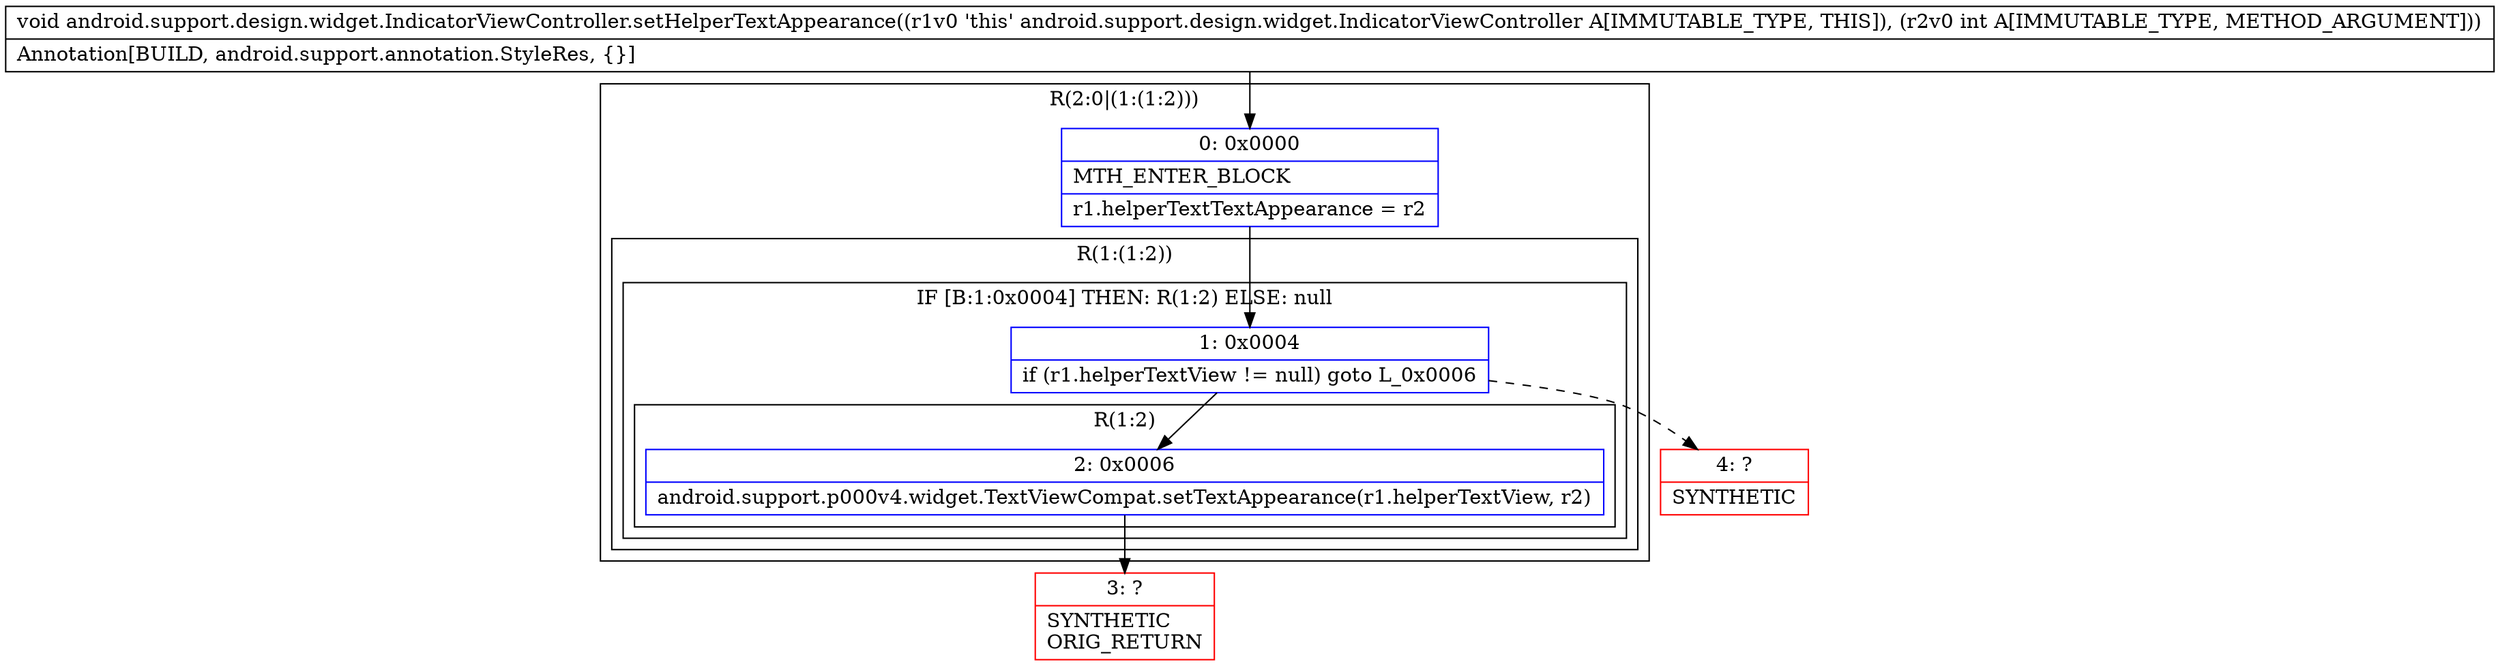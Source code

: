 digraph "CFG forandroid.support.design.widget.IndicatorViewController.setHelperTextAppearance(I)V" {
subgraph cluster_Region_1089053077 {
label = "R(2:0|(1:(1:2)))";
node [shape=record,color=blue];
Node_0 [shape=record,label="{0\:\ 0x0000|MTH_ENTER_BLOCK\l|r1.helperTextTextAppearance = r2\l}"];
subgraph cluster_Region_568906606 {
label = "R(1:(1:2))";
node [shape=record,color=blue];
subgraph cluster_IfRegion_1683538237 {
label = "IF [B:1:0x0004] THEN: R(1:2) ELSE: null";
node [shape=record,color=blue];
Node_1 [shape=record,label="{1\:\ 0x0004|if (r1.helperTextView != null) goto L_0x0006\l}"];
subgraph cluster_Region_744090336 {
label = "R(1:2)";
node [shape=record,color=blue];
Node_2 [shape=record,label="{2\:\ 0x0006|android.support.p000v4.widget.TextViewCompat.setTextAppearance(r1.helperTextView, r2)\l}"];
}
}
}
}
Node_3 [shape=record,color=red,label="{3\:\ ?|SYNTHETIC\lORIG_RETURN\l}"];
Node_4 [shape=record,color=red,label="{4\:\ ?|SYNTHETIC\l}"];
MethodNode[shape=record,label="{void android.support.design.widget.IndicatorViewController.setHelperTextAppearance((r1v0 'this' android.support.design.widget.IndicatorViewController A[IMMUTABLE_TYPE, THIS]), (r2v0 int A[IMMUTABLE_TYPE, METHOD_ARGUMENT]))  | Annotation[BUILD, android.support.annotation.StyleRes, \{\}]\l}"];
MethodNode -> Node_0;
Node_0 -> Node_1;
Node_1 -> Node_2;
Node_1 -> Node_4[style=dashed];
Node_2 -> Node_3;
}

